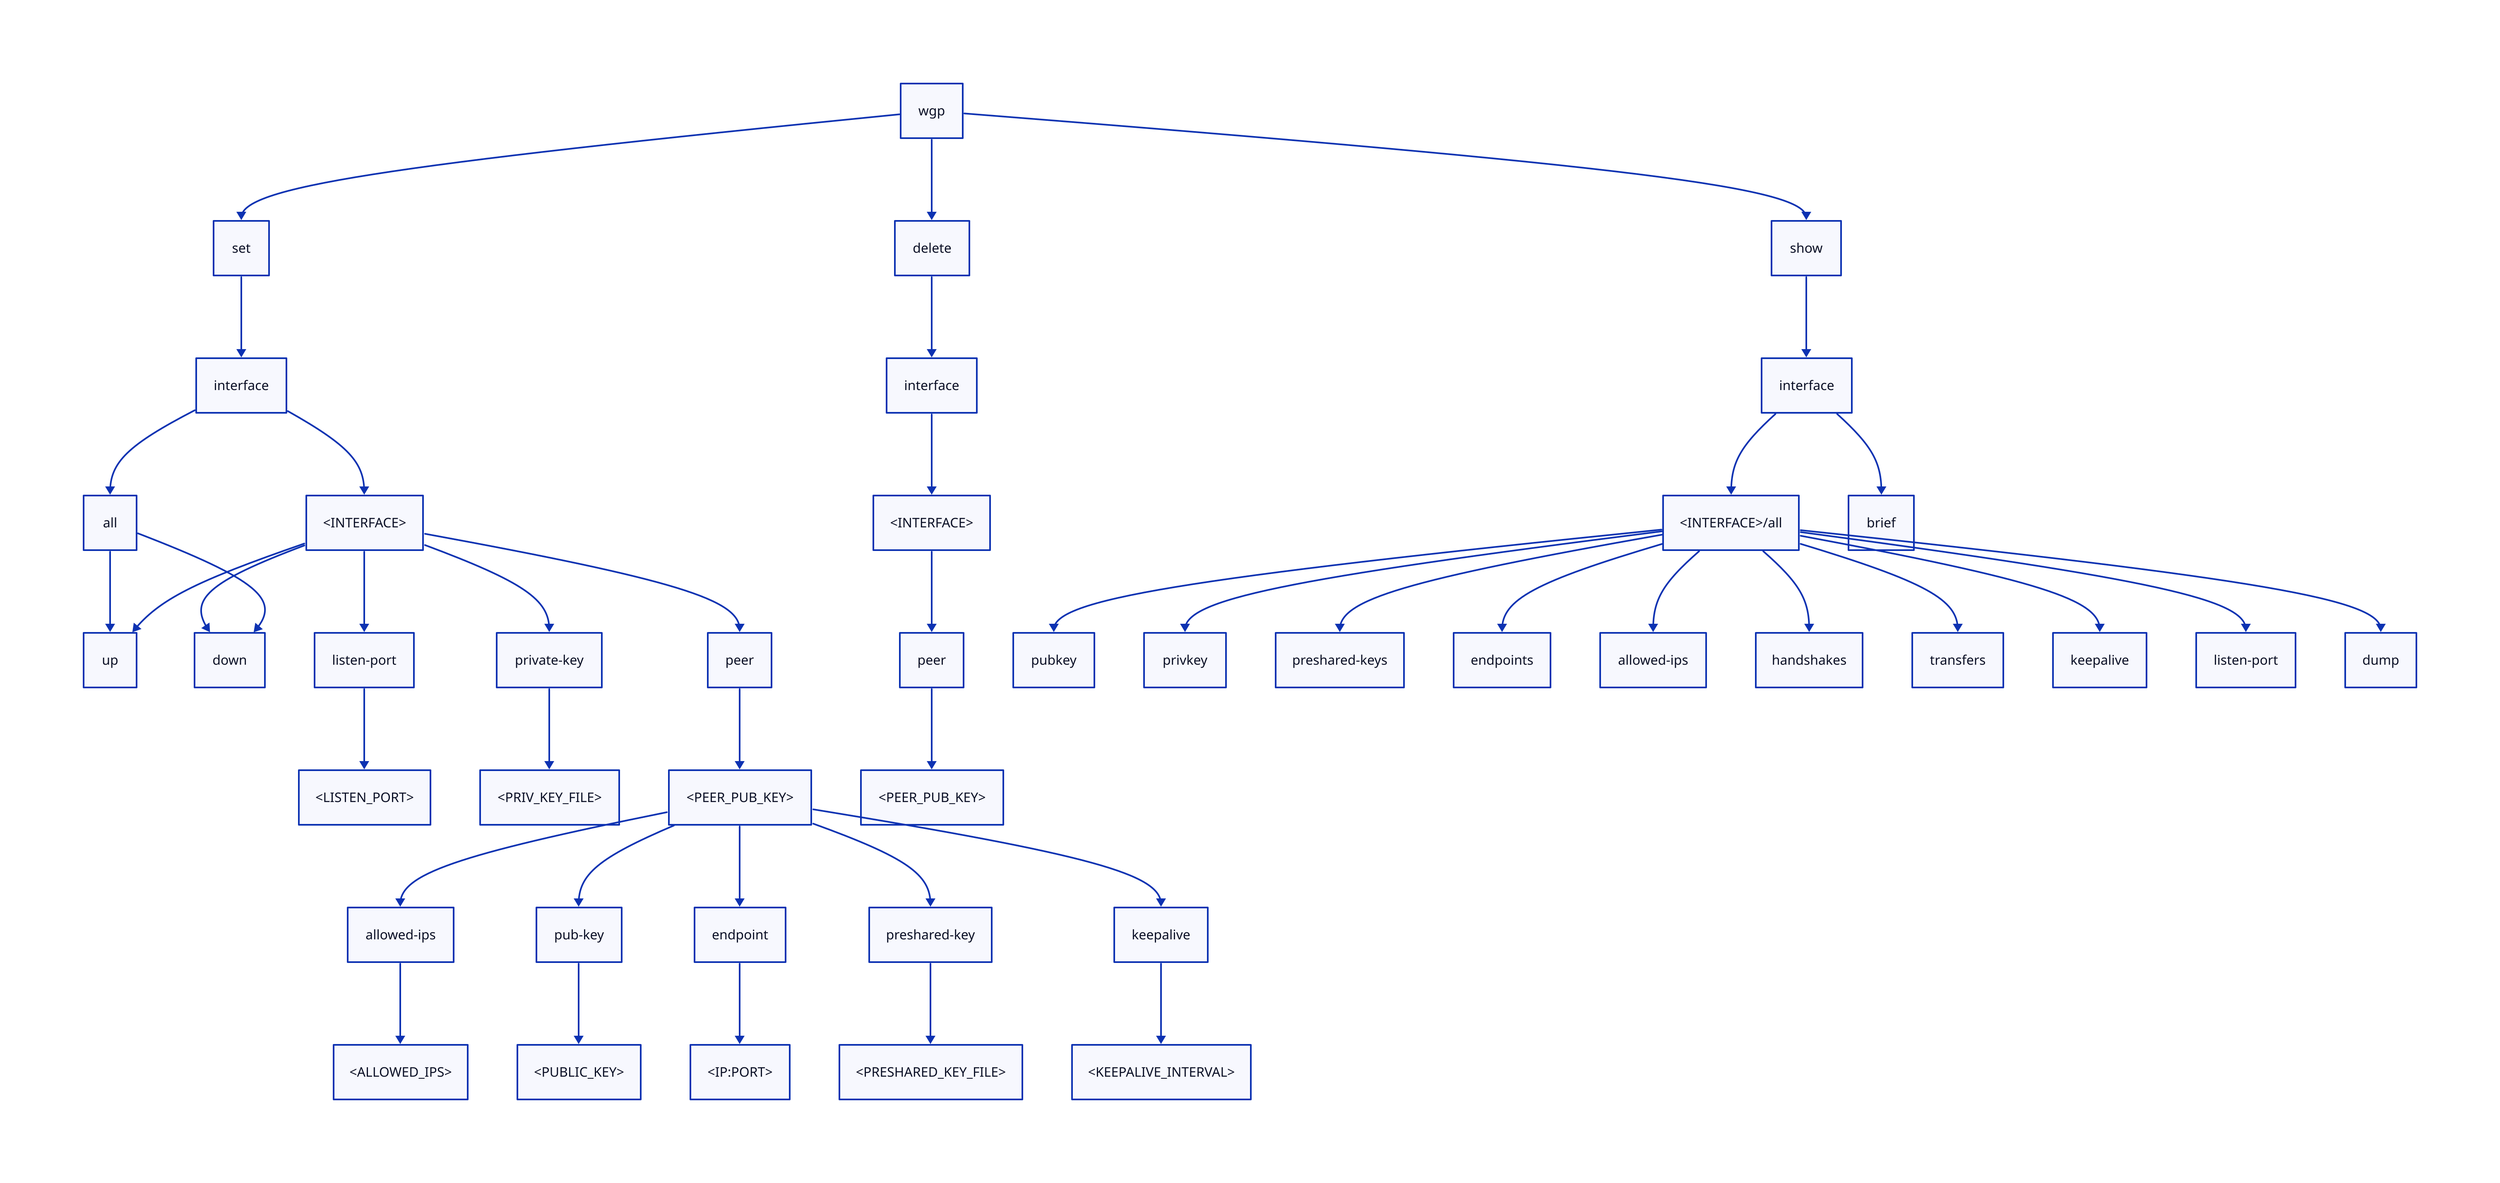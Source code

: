 wgp: wgp

wgp->set
wgp->show
wgp->delete

# set
set

interface3: interface
set->interface3
interface3_arg: <INTERFACE>
interface3->interface3_arg

all2: all
interface3->all2
all2->up1

up1: up
interface3_arg->up1

down1: down
interface3_arg->down1
all2->down1


listen_port3: listen-port
interface3_arg->listen_port3
listen_port_3_arg: <LISTEN_PORT>
listen_port3->listen_port_3_arg

private_key3: private-key
interface3_arg->private_key3
priv_key_file: <PRIV_KEY_FILE>
private_key3->priv_key_file

peer3: peer
interface3_arg->peer3

peer_pub_key: <PEER_PUB_KEY>
peer3->peer_pub_key

allowed_ips_3: allowed-ips
peer_pub_key->allowed_ips_3

allowed_ips_4: <ALLOWED_IPS>
allowed_ips_3->allowed_ips_4

peer_pub_key3: pub-key
peer_pub_key->peer_pub_key3
peer_pub_key4: <PUBLIC_KEY>
peer_pub_key3->peer_pub_key4

peer_endpoint: endpoint
peer_pub_key -> peer_endpoint
peer_endpoint2: <IP:PORT>
peer_endpoint -> peer_endpoint2

preshared_key: preshared-key
peer_pub_key -> preshared_key
preshared_key_arg: <PRESHARED_KEY_FILE>
preshared_key -> preshared_key_arg

keepalive: keepalive
peer_pub_key -> keepalive
keepalive_arg: <KEEPALIVE_INTERVAL>
keepalive -> keepalive_arg

# allowed_ips: allowed-ips
# allowed_ips_arg: <ALLOWED_IPS>
# peer_pub_key->allowed_ips
# allowed_ips->allowed_ips_arg

# delete
delete->interface1

interface1: interface
interface1_int_arg: <INTERFACE>

interface1->interface1_int_arg

peer1: peer
interface1_int_arg->peer1
peer1_arg: <PEER_PUB_KEY>
peer1->peer1_arg

# show
show

interface2: interface
interface2_int_arg: <INTERFACE>/all

show->interface2

interface2->brief

interface2 -> interface2_int_arg
interface2_int_arg -> pub_key2
pub_key2: pubkey
interface2_int_arg -> priv_key2
priv_key2: privkey
interface2_int_arg -> preshared_keys2
preshared_keys2: preshared-keys
endpoints2: endpoints
interface2_int_arg -> endpoints2
allowed_ips2: allowed-ips
interface2_int_arg -> allowed_ips2
handshakes2: handshakes
interface2_int_arg -> handshakes2
transfers2: transfers
interface2_int_arg -> transfers2
keepalive2: keepalive
interface2_int_arg -> keepalive2
listen_port2: listen-port
interface2_int_arg -> listen_port2
dump2: dump
interface2_int_arg -> dump2